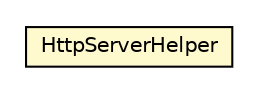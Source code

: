#!/usr/local/bin/dot
#
# Class diagram 
# Generated by UMLGraph version R5_6-24-gf6e263 (http://www.umlgraph.org/)
#

digraph G {
	edge [fontname="Helvetica",fontsize=10,labelfontname="Helvetica",labelfontsize=10];
	node [fontname="Helvetica",fontsize=10,shape=plaintext];
	nodesep=0.25;
	ranksep=0.5;
	// org.qiweb.spi.server.HttpServerHelper
	c16255 [label=<<table title="org.qiweb.spi.server.HttpServerHelper" border="0" cellborder="1" cellspacing="0" cellpadding="2" port="p" bgcolor="lemonChiffon" href="./HttpServerHelper.html">
		<tr><td><table border="0" cellspacing="0" cellpadding="1">
<tr><td align="center" balign="center"> HttpServerHelper </td></tr>
		</table></td></tr>
		</table>>, URL="./HttpServerHelper.html", fontname="Helvetica", fontcolor="black", fontsize=10.0];
}

